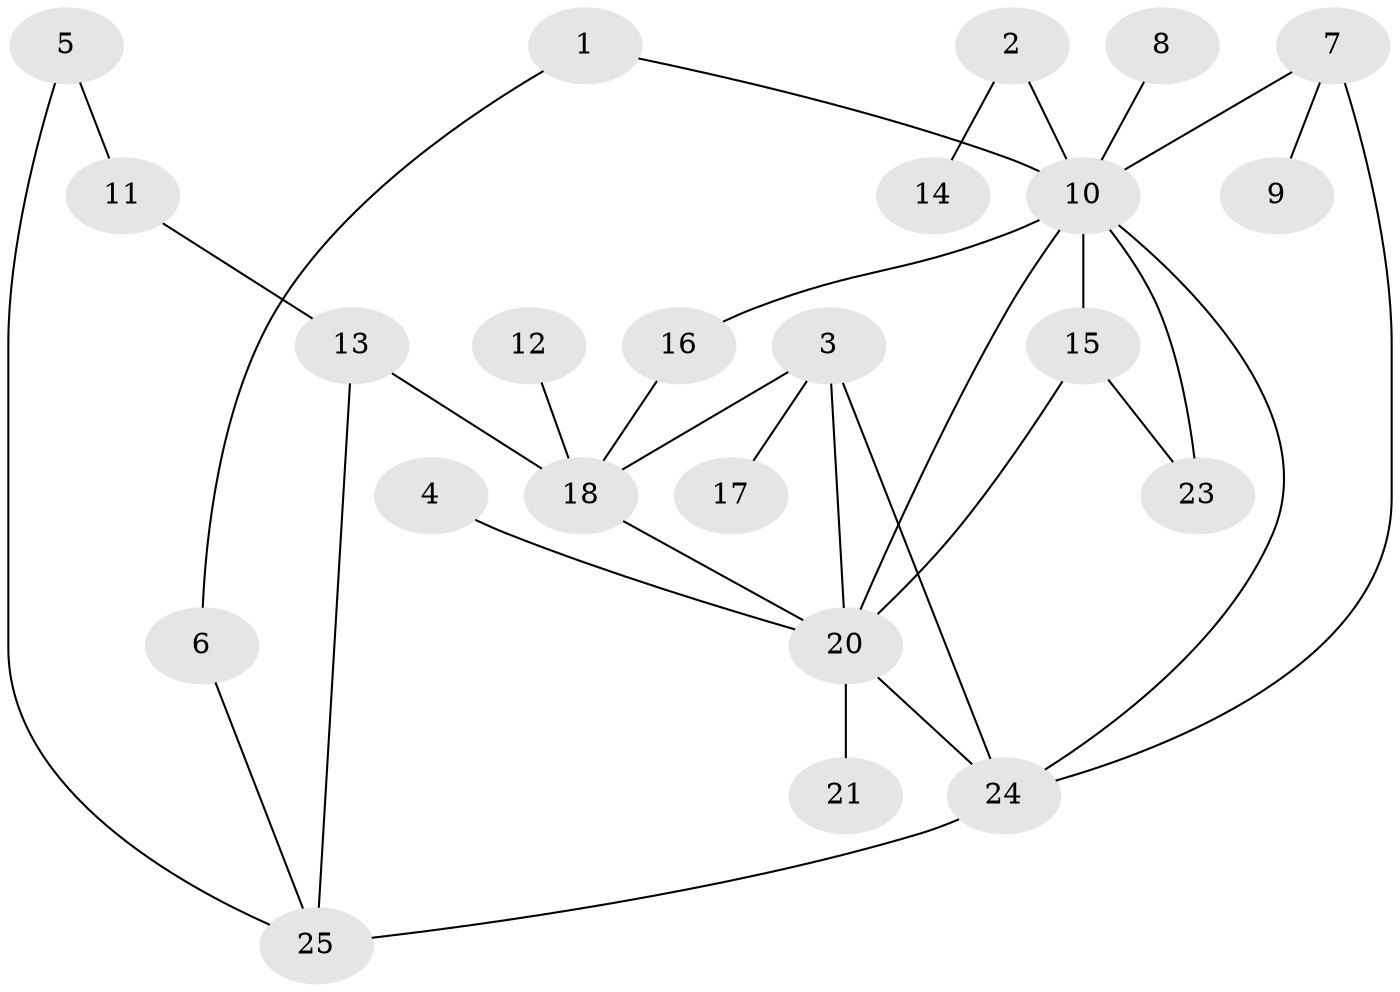 // original degree distribution, {2: 0.3, 6: 0.06, 4: 0.08, 1: 0.24, 3: 0.2, 5: 0.06, 7: 0.02, 0: 0.04}
// Generated by graph-tools (version 1.1) at 2025/00/03/09/25 03:00:49]
// undirected, 23 vertices, 32 edges
graph export_dot {
graph [start="1"]
  node [color=gray90,style=filled];
  1;
  2;
  3;
  4;
  5;
  6;
  7;
  8;
  9;
  10;
  11;
  12;
  13;
  14;
  15;
  16;
  17;
  18;
  20;
  21;
  23;
  24;
  25;
  1 -- 6 [weight=1.0];
  1 -- 10 [weight=1.0];
  2 -- 10 [weight=2.0];
  2 -- 14 [weight=1.0];
  3 -- 17 [weight=1.0];
  3 -- 18 [weight=1.0];
  3 -- 20 [weight=2.0];
  3 -- 24 [weight=2.0];
  4 -- 20 [weight=1.0];
  5 -- 11 [weight=1.0];
  5 -- 25 [weight=1.0];
  6 -- 25 [weight=1.0];
  7 -- 9 [weight=1.0];
  7 -- 10 [weight=1.0];
  7 -- 24 [weight=2.0];
  8 -- 10 [weight=1.0];
  10 -- 15 [weight=1.0];
  10 -- 16 [weight=1.0];
  10 -- 20 [weight=1.0];
  10 -- 23 [weight=1.0];
  10 -- 24 [weight=1.0];
  11 -- 13 [weight=1.0];
  12 -- 18 [weight=1.0];
  13 -- 18 [weight=1.0];
  13 -- 25 [weight=1.0];
  15 -- 20 [weight=1.0];
  15 -- 23 [weight=1.0];
  16 -- 18 [weight=1.0];
  18 -- 20 [weight=1.0];
  20 -- 21 [weight=2.0];
  20 -- 24 [weight=1.0];
  24 -- 25 [weight=2.0];
}
